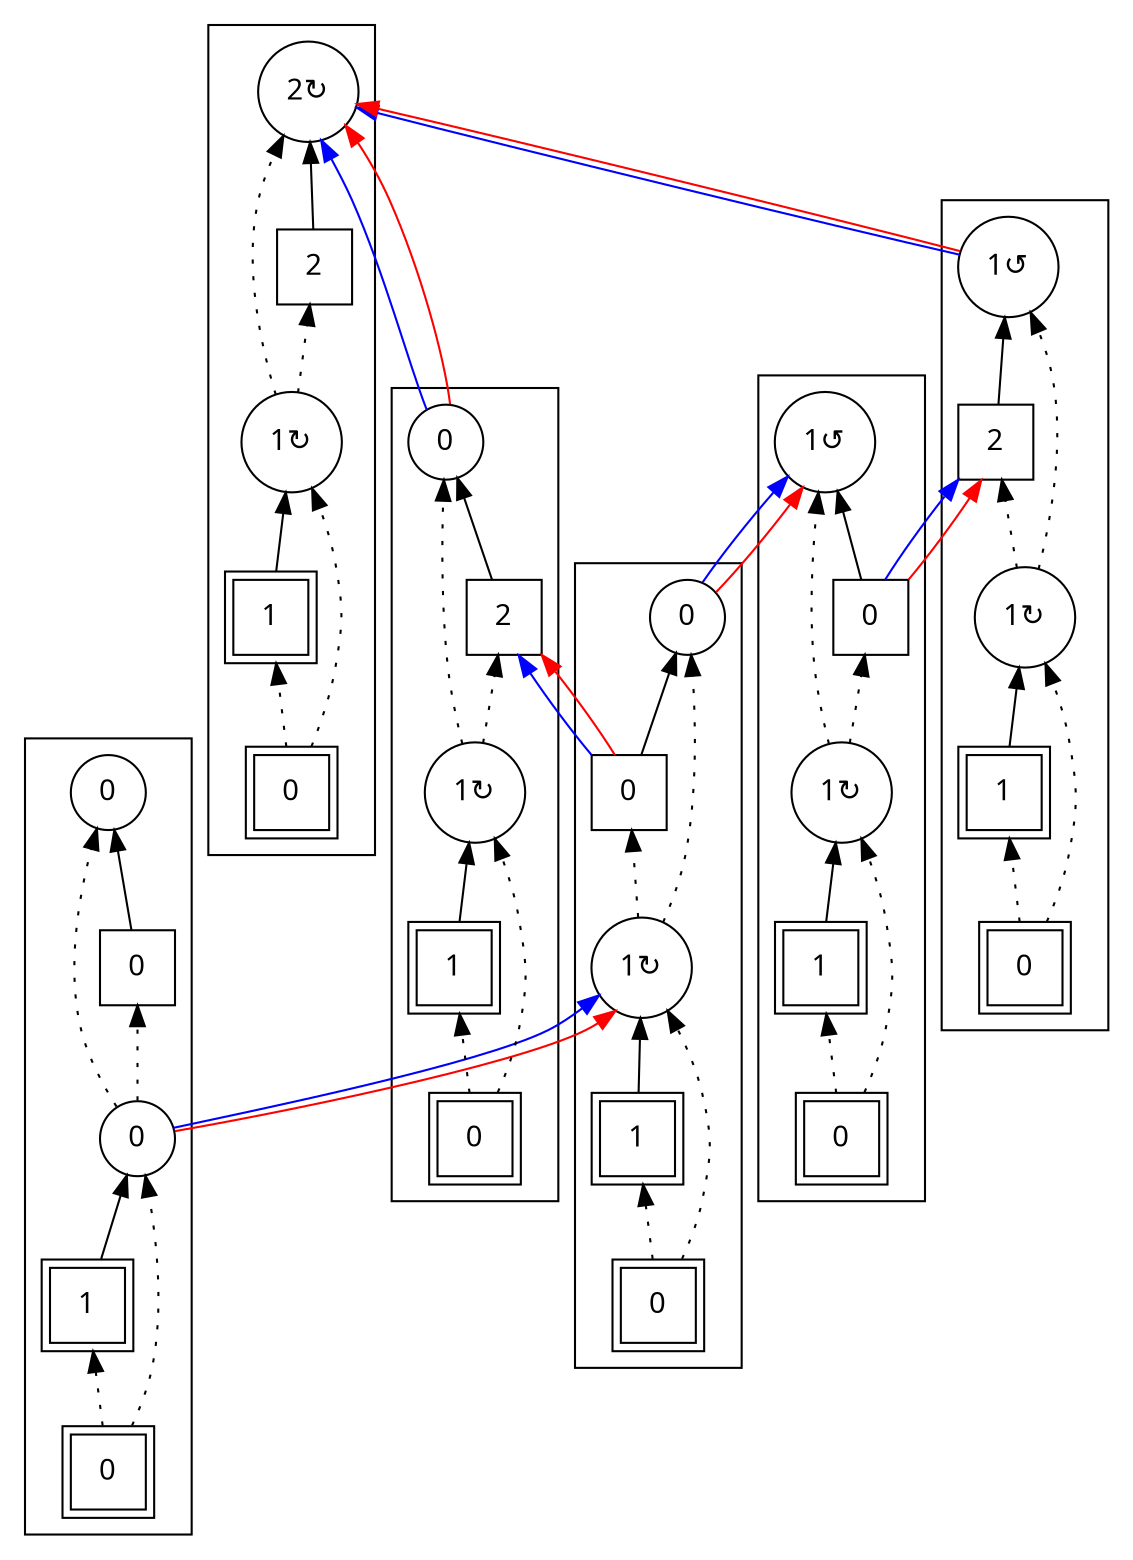 digraph G {
rankdir = BT;
subgraph cluster_Player1X1XGround0X1XSausage10X1XIsland0X1XSausage00X1X {
Node [ fontname="Apple Symbols"];
Player1X1XGround0X1XSausage10X1XIsland0X1XSausage00X1X_Player[ label ="1"  shape=square peripheries=2 ];
Player1X1XGround0X1XSausage10X1XIsland0X1XSausage00X1X_Ground[ label ="0"  shape=square peripheries=2 ];
Player1X1XGround0X1XSausage10X1XIsland0X1XSausage00X1X_Sausage1[ label ="0"  shape=circle ];
Player1X1XGround0X1XSausage10X1XIsland0X1XSausage00X1X_Sausage0[ label ="0"  shape=circle ];
Player1X1XGround0X1XSausage10X1XIsland0X1XSausage00X1X_Island[ label ="0"  shape=square ];
	"Player1X1XGround0X1XSausage10X1XIsland0X1XSausage00X1X_Ground" -> "Player1X1XGround0X1XSausage10X1XIsland0X1XSausage00X1X_Player" [style=dotted];
	"Player1X1XGround0X1XSausage10X1XIsland0X1XSausage00X1X_Player" -> "Player1X1XGround0X1XSausage10X1XIsland0X1XSausage00X1X_Sausage1";
	"Player1X1XGround0X1XSausage10X1XIsland0X1XSausage00X1X_Ground" -> "Player1X1XGround0X1XSausage10X1XIsland0X1XSausage00X1X_Sausage1" [style=dotted];
	"Player1X1XGround0X1XSausage10X1XIsland0X1XSausage00X1X_Sausage1" -> "Player1X1XGround0X1XSausage10X1XIsland0X1XSausage00X1X_Sausage0" [style=dotted];
	"Player1X1XGround0X1XSausage10X1XIsland0X1XSausage00X1X_Sausage1" -> "Player1X1XGround0X1XSausage10X1XIsland0X1XSausage00X1X_Island" [style=dotted];
	"Player1X1XGround0X1XSausage10X1XIsland0X1XSausage00X1X_Island" -> "Player1X1XGround0X1XSausage10X1XIsland0X1XSausage00X1X_Sausage0";
}
subgraph cluster_Player1X1XGround0X1XSausage11X2XIsland0X1XSausage00X1X {
Node [ fontname="Apple Symbols"];
Player1X1XGround0X1XSausage11X2XIsland0X1XSausage00X1X_Player[ label ="1"  shape=square peripheries=2 ];
Player1X1XGround0X1XSausage11X2XIsland0X1XSausage00X1X_Ground[ label ="0"  shape=square peripheries=2 ];
Player1X1XGround0X1XSausage11X2XIsland0X1XSausage00X1X_Sausage1[ label ="1&#8635;"  shape=circle ];
Player1X1XGround0X1XSausage11X2XIsland0X1XSausage00X1X_Sausage0[ label ="0"  shape=circle ];
Player1X1XGround0X1XSausage11X2XIsland0X1XSausage00X1X_Island[ label ="0"  shape=square ];
	"Player1X1XGround0X1XSausage11X2XIsland0X1XSausage00X1X_Ground" -> "Player1X1XGround0X1XSausage11X2XIsland0X1XSausage00X1X_Player" [style=dotted];
	"Player1X1XGround0X1XSausage11X2XIsland0X1XSausage00X1X_Player" -> "Player1X1XGround0X1XSausage11X2XIsland0X1XSausage00X1X_Sausage1";
	"Player1X1XGround0X1XSausage11X2XIsland0X1XSausage00X1X_Ground" -> "Player1X1XGround0X1XSausage11X2XIsland0X1XSausage00X1X_Sausage1" [style=dotted];
	"Player1X1XGround0X1XSausage11X2XIsland0X1XSausage00X1X_Sausage1" -> "Player1X1XGround0X1XSausage11X2XIsland0X1XSausage00X1X_Sausage0" [style=dotted];
	"Player1X1XGround0X1XSausage11X2XIsland0X1XSausage00X1X_Sausage1" -> "Player1X1XGround0X1XSausage11X2XIsland0X1XSausage00X1X_Island" [style=dotted];
	"Player1X1XGround0X1XSausage11X2XIsland0X1XSausage00X1X_Island" -> "Player1X1XGround0X1XSausage11X2XIsland0X1XSausage00X1X_Sausage0";
}
subgraph cluster_Player1X1XGround0X1XSausage11X2XIsland0X1XSausage01X0X {
Node [ fontname="Apple Symbols"];
Player1X1XGround0X1XSausage11X2XIsland0X1XSausage01X0X_Player[ label ="1"  shape=square peripheries=2 ];
Player1X1XGround0X1XSausage11X2XIsland0X1XSausage01X0X_Ground[ label ="0"  shape=square peripheries=2 ];
Player1X1XGround0X1XSausage11X2XIsland0X1XSausage01X0X_Sausage1[ label ="1&#8635;"  shape=circle ];
Player1X1XGround0X1XSausage11X2XIsland0X1XSausage01X0X_Sausage0[ label ="1&#8634;"  shape=circle ];
Player1X1XGround0X1XSausage11X2XIsland0X1XSausage01X0X_Island[ label ="0"  shape=square ];
	"Player1X1XGround0X1XSausage11X2XIsland0X1XSausage01X0X_Ground" -> "Player1X1XGround0X1XSausage11X2XIsland0X1XSausage01X0X_Player" [style=dotted];
	"Player1X1XGround0X1XSausage11X2XIsland0X1XSausage01X0X_Player" -> "Player1X1XGround0X1XSausage11X2XIsland0X1XSausage01X0X_Sausage1";
	"Player1X1XGround0X1XSausage11X2XIsland0X1XSausage01X0X_Ground" -> "Player1X1XGround0X1XSausage11X2XIsland0X1XSausage01X0X_Sausage1" [style=dotted];
	"Player1X1XGround0X1XSausage11X2XIsland0X1XSausage01X0X_Sausage1" -> "Player1X1XGround0X1XSausage11X2XIsland0X1XSausage01X0X_Sausage0" [style=dotted];
	"Player1X1XGround0X1XSausage11X2XIsland0X1XSausage01X0X_Sausage1" -> "Player1X1XGround0X1XSausage11X2XIsland0X1XSausage01X0X_Island" [style=dotted];
	"Player1X1XGround0X1XSausage11X2XIsland0X1XSausage01X0X_Island" -> "Player1X1XGround0X1XSausage11X2XIsland0X1XSausage01X0X_Sausage0";
}
subgraph cluster_Player1X1XGround0X1XSausage11X2XIsland2X1XSausage00X1X {
Node [ fontname="Apple Symbols"];
Player1X1XGround0X1XSausage11X2XIsland2X1XSausage00X1X_Player[ label ="1"  shape=square peripheries=2 ];
Player1X1XGround0X1XSausage11X2XIsland2X1XSausage00X1X_Ground[ label ="0"  shape=square peripheries=2 ];
Player1X1XGround0X1XSausage11X2XIsland2X1XSausage00X1X_Sausage1[ label ="1&#8635;"  shape=circle ];
Player1X1XGround0X1XSausage11X2XIsland2X1XSausage00X1X_Sausage0[ label ="0"  shape=circle ];
Player1X1XGround0X1XSausage11X2XIsland2X1XSausage00X1X_Island[ label ="2"  shape=square ];
	"Player1X1XGround0X1XSausage11X2XIsland2X1XSausage00X1X_Ground" -> "Player1X1XGround0X1XSausage11X2XIsland2X1XSausage00X1X_Player" [style=dotted];
	"Player1X1XGround0X1XSausage11X2XIsland2X1XSausage00X1X_Player" -> "Player1X1XGround0X1XSausage11X2XIsland2X1XSausage00X1X_Sausage1";
	"Player1X1XGround0X1XSausage11X2XIsland2X1XSausage00X1X_Ground" -> "Player1X1XGround0X1XSausage11X2XIsland2X1XSausage00X1X_Sausage1" [style=dotted];
	"Player1X1XGround0X1XSausage11X2XIsland2X1XSausage00X1X_Sausage1" -> "Player1X1XGround0X1XSausage11X2XIsland2X1XSausage00X1X_Sausage0" [style=dotted];
	"Player1X1XGround0X1XSausage11X2XIsland2X1XSausage00X1X_Sausage1" -> "Player1X1XGround0X1XSausage11X2XIsland2X1XSausage00X1X_Island" [style=dotted];
	"Player1X1XGround0X1XSausage11X2XIsland2X1XSausage00X1X_Island" -> "Player1X1XGround0X1XSausage11X2XIsland2X1XSausage00X1X_Sausage0";
}
subgraph cluster_Player1X1XGround0X1XSausage11X2XIsland2X1XSausage01X0X {
Node [ fontname="Apple Symbols"];
Player1X1XGround0X1XSausage11X2XIsland2X1XSausage01X0X_Player[ label ="1"  shape=square peripheries=2 ];
Player1X1XGround0X1XSausage11X2XIsland2X1XSausage01X0X_Ground[ label ="0"  shape=square peripheries=2 ];
Player1X1XGround0X1XSausage11X2XIsland2X1XSausage01X0X_Sausage1[ label ="1&#8635;"  shape=circle ];
Player1X1XGround0X1XSausage11X2XIsland2X1XSausage01X0X_Sausage0[ label ="1&#8634;"  shape=circle ];
Player1X1XGround0X1XSausage11X2XIsland2X1XSausage01X0X_Island[ label ="2"  shape=square ];
	"Player1X1XGround0X1XSausage11X2XIsland2X1XSausage01X0X_Ground" -> "Player1X1XGround0X1XSausage11X2XIsland2X1XSausage01X0X_Player" [style=dotted];
	"Player1X1XGround0X1XSausage11X2XIsland2X1XSausage01X0X_Player" -> "Player1X1XGround0X1XSausage11X2XIsland2X1XSausage01X0X_Sausage1";
	"Player1X1XGround0X1XSausage11X2XIsland2X1XSausage01X0X_Ground" -> "Player1X1XGround0X1XSausage11X2XIsland2X1XSausage01X0X_Sausage1" [style=dotted];
	"Player1X1XGround0X1XSausage11X2XIsland2X1XSausage01X0X_Sausage1" -> "Player1X1XGround0X1XSausage11X2XIsland2X1XSausage01X0X_Sausage0" [style=dotted];
	"Player1X1XGround0X1XSausage11X2XIsland2X1XSausage01X0X_Sausage1" -> "Player1X1XGround0X1XSausage11X2XIsland2X1XSausage01X0X_Island" [style=dotted];
	"Player1X1XGround0X1XSausage11X2XIsland2X1XSausage01X0X_Island" -> "Player1X1XGround0X1XSausage11X2XIsland2X1XSausage01X0X_Sausage0";
}
subgraph cluster_Player1X1XGround0X1XSausage11X2XIsland2X1XSausage02X2X {
Node [ fontname="Apple Symbols"];
Player1X1XGround0X1XSausage11X2XIsland2X1XSausage02X2X_Player[ label ="1"  shape=square peripheries=2 ];
Player1X1XGround0X1XSausage11X2XIsland2X1XSausage02X2X_Ground[ label ="0"  shape=square peripheries=2 ];
Player1X1XGround0X1XSausage11X2XIsland2X1XSausage02X2X_Sausage1[ label ="1&#8635;"  shape=circle ];
Player1X1XGround0X1XSausage11X2XIsland2X1XSausage02X2X_Sausage0[ label ="2&#8635;"  shape=circle ];
Player1X1XGround0X1XSausage11X2XIsland2X1XSausage02X2X_Island[ label ="2"  shape=square ];
	"Player1X1XGround0X1XSausage11X2XIsland2X1XSausage02X2X_Ground" -> "Player1X1XGround0X1XSausage11X2XIsland2X1XSausage02X2X_Player" [style=dotted];
	"Player1X1XGround0X1XSausage11X2XIsland2X1XSausage02X2X_Player" -> "Player1X1XGround0X1XSausage11X2XIsland2X1XSausage02X2X_Sausage1";
	"Player1X1XGround0X1XSausage11X2XIsland2X1XSausage02X2X_Ground" -> "Player1X1XGround0X1XSausage11X2XIsland2X1XSausage02X2X_Sausage1" [style=dotted];
	"Player1X1XGround0X1XSausage11X2XIsland2X1XSausage02X2X_Sausage1" -> "Player1X1XGround0X1XSausage11X2XIsland2X1XSausage02X2X_Sausage0" [style=dotted];
	"Player1X1XGround0X1XSausage11X2XIsland2X1XSausage02X2X_Sausage1" -> "Player1X1XGround0X1XSausage11X2XIsland2X1XSausage02X2X_Island" [style=dotted];
	"Player1X1XGround0X1XSausage11X2XIsland2X1XSausage02X2X_Island" -> "Player1X1XGround0X1XSausage11X2XIsland2X1XSausage02X2X_Sausage0";
}
	"Player1X1XGround0X1XSausage10X1XIsland0X1XSausage00X1X_Sausage1" -> "Player1X1XGround0X1XSausage11X2XIsland0X1XSausage00X1X_Sausage1" [ ltail = Player1X1XGround0X1XSausage10X1XIsland0X1XSausage00X1X_Sausage1 rtail = Player1X1XGround0X1XSausage11X2XIsland0X1XSausage00X1X_Sausage1 color=blue ];
	"Player1X1XGround0X1XSausage10X1XIsland0X1XSausage00X1X_Sausage1" -> "Player1X1XGround0X1XSausage11X2XIsland0X1XSausage00X1X_Sausage1" [ ltail = Player1X1XGround0X1XSausage10X1XIsland0X1XSausage00X1X_Sausage1 rtail = Player1X1XGround0X1XSausage11X2XIsland0X1XSausage00X1X_Sausage1 color=red ];
	"Player1X1XGround0X1XSausage11X2XIsland0X1XSausage00X1X_Sausage0" -> "Player1X1XGround0X1XSausage11X2XIsland0X1XSausage01X0X_Sausage0" [ ltail = Player1X1XGround0X1XSausage11X2XIsland0X1XSausage00X1X_Sausage0 rtail = Player1X1XGround0X1XSausage11X2XIsland0X1XSausage01X0X_Sausage0 color=blue ];
	"Player1X1XGround0X1XSausage11X2XIsland0X1XSausage00X1X_Sausage0" -> "Player1X1XGround0X1XSausage11X2XIsland0X1XSausage01X0X_Sausage0" [ ltail = Player1X1XGround0X1XSausage11X2XIsland0X1XSausage00X1X_Sausage0 rtail = Player1X1XGround0X1XSausage11X2XIsland0X1XSausage01X0X_Sausage0 color=red ];
	"Player1X1XGround0X1XSausage11X2XIsland0X1XSausage00X1X_Island" -> "Player1X1XGround0X1XSausage11X2XIsland2X1XSausage00X1X_Island" [ ltail = Player1X1XGround0X1XSausage11X2XIsland0X1XSausage00X1X_Island rtail = Player1X1XGround0X1XSausage11X2XIsland2X1XSausage00X1X_Island color=blue ];
	"Player1X1XGround0X1XSausage11X2XIsland0X1XSausage00X1X_Island" -> "Player1X1XGround0X1XSausage11X2XIsland2X1XSausage00X1X_Island" [ ltail = Player1X1XGround0X1XSausage11X2XIsland0X1XSausage00X1X_Island rtail = Player1X1XGround0X1XSausage11X2XIsland2X1XSausage00X1X_Island color=red ];
	"Player1X1XGround0X1XSausage11X2XIsland0X1XSausage01X0X_Island" -> "Player1X1XGround0X1XSausage11X2XIsland2X1XSausage01X0X_Island" [ ltail = Player1X1XGround0X1XSausage11X2XIsland0X1XSausage01X0X_Island rtail = Player1X1XGround0X1XSausage11X2XIsland2X1XSausage01X0X_Island color=blue ];
	"Player1X1XGround0X1XSausage11X2XIsland0X1XSausage01X0X_Island" -> "Player1X1XGround0X1XSausage11X2XIsland2X1XSausage01X0X_Island" [ ltail = Player1X1XGround0X1XSausage11X2XIsland0X1XSausage01X0X_Island rtail = Player1X1XGround0X1XSausage11X2XIsland2X1XSausage01X0X_Island color=red ];
	"Player1X1XGround0X1XSausage11X2XIsland2X1XSausage00X1X_Sausage0" -> "Player1X1XGround0X1XSausage11X2XIsland2X1XSausage02X2X_Sausage0" [ ltail = Player1X1XGround0X1XSausage11X2XIsland2X1XSausage00X1X_Sausage0 rtail = Player1X1XGround0X1XSausage11X2XIsland2X1XSausage02X2X_Sausage0 color=blue ];
	"Player1X1XGround0X1XSausage11X2XIsland2X1XSausage00X1X_Sausage0" -> "Player1X1XGround0X1XSausage11X2XIsland2X1XSausage02X2X_Sausage0" [ ltail = Player1X1XGround0X1XSausage11X2XIsland2X1XSausage00X1X_Sausage0 rtail = Player1X1XGround0X1XSausage11X2XIsland2X1XSausage02X2X_Sausage0 color=red ];
	"Player1X1XGround0X1XSausage11X2XIsland2X1XSausage01X0X_Sausage0" -> "Player1X1XGround0X1XSausage11X2XIsland2X1XSausage02X2X_Sausage0" [ ltail = Player1X1XGround0X1XSausage11X2XIsland2X1XSausage01X0X_Sausage0 rtail = Player1X1XGround0X1XSausage11X2XIsland2X1XSausage02X2X_Sausage0 color=blue ];
	"Player1X1XGround0X1XSausage11X2XIsland2X1XSausage01X0X_Sausage0" -> "Player1X1XGround0X1XSausage11X2XIsland2X1XSausage02X2X_Sausage0" [ ltail = Player1X1XGround0X1XSausage11X2XIsland2X1XSausage01X0X_Sausage0 rtail = Player1X1XGround0X1XSausage11X2XIsland2X1XSausage02X2X_Sausage0 color=red ];
}